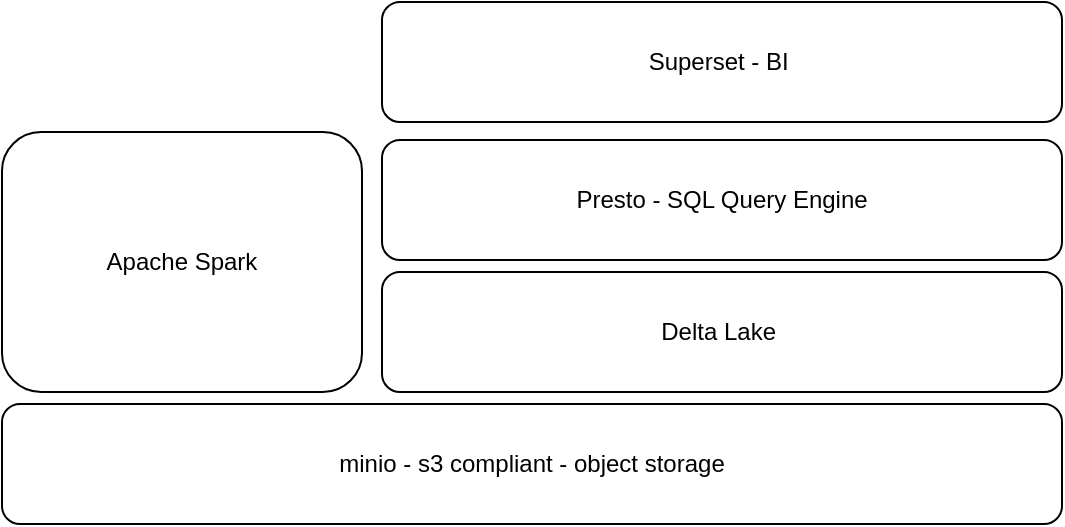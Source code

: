 <mxfile version="21.1.5" type="github">
  <diagram name="Page-1" id="gPizGGay1G5MN5bIR9xc">
    <mxGraphModel dx="1378" dy="811" grid="1" gridSize="10" guides="1" tooltips="1" connect="1" arrows="1" fold="1" page="1" pageScale="1" pageWidth="827" pageHeight="1169" math="0" shadow="0">
      <root>
        <mxCell id="0" />
        <mxCell id="1" parent="0" />
        <mxCell id="HHWHie1BE0_L4CsB-OEg-1" value="minio - s3 compliant - object storage" style="rounded=1;whiteSpace=wrap;html=1;" vertex="1" parent="1">
          <mxGeometry x="160" y="526" width="530" height="60" as="geometry" />
        </mxCell>
        <mxCell id="HHWHie1BE0_L4CsB-OEg-2" value="Delta Lake&amp;nbsp;" style="rounded=1;whiteSpace=wrap;html=1;" vertex="1" parent="1">
          <mxGeometry x="350" y="460" width="340" height="60" as="geometry" />
        </mxCell>
        <mxCell id="HHWHie1BE0_L4CsB-OEg-3" value="Apache Spark" style="rounded=1;whiteSpace=wrap;html=1;" vertex="1" parent="1">
          <mxGeometry x="160" y="390" width="180" height="130" as="geometry" />
        </mxCell>
        <mxCell id="HHWHie1BE0_L4CsB-OEg-4" value="Presto - SQL Query Engine" style="rounded=1;whiteSpace=wrap;html=1;" vertex="1" parent="1">
          <mxGeometry x="350" y="394" width="340" height="60" as="geometry" />
        </mxCell>
        <mxCell id="HHWHie1BE0_L4CsB-OEg-5" value="Superset - BI&amp;nbsp;" style="rounded=1;whiteSpace=wrap;html=1;" vertex="1" parent="1">
          <mxGeometry x="350" y="325" width="340" height="60" as="geometry" />
        </mxCell>
      </root>
    </mxGraphModel>
  </diagram>
</mxfile>
